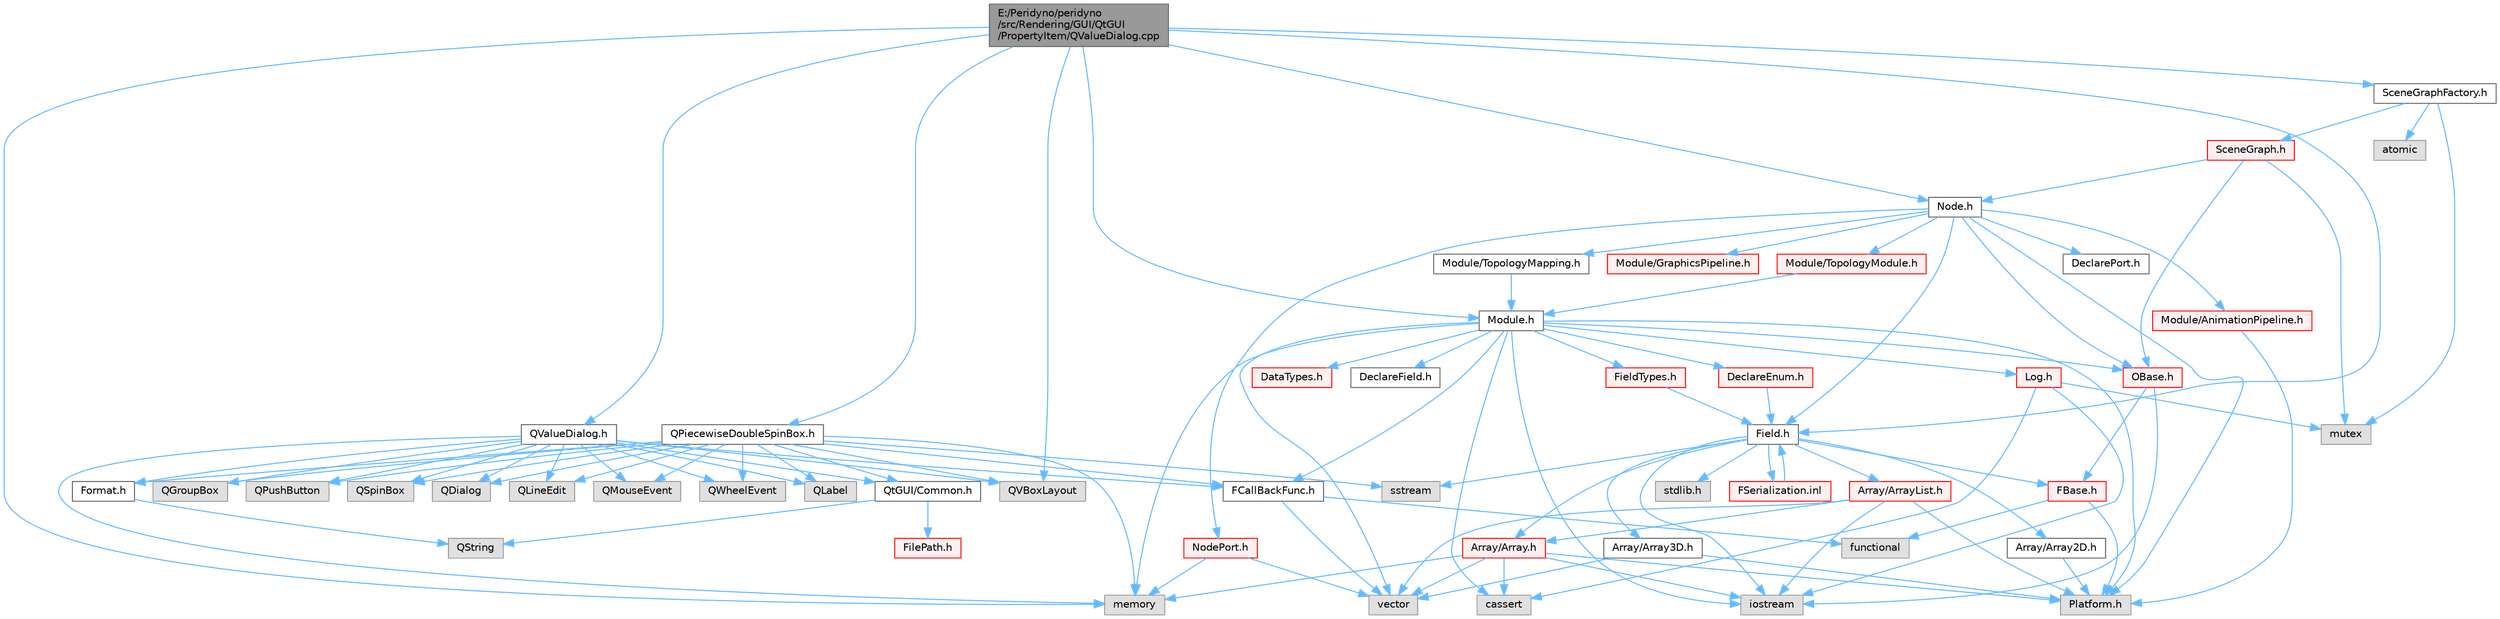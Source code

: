 digraph "E:/Peridyno/peridyno/src/Rendering/GUI/QtGUI/PropertyItem/QValueDialog.cpp"
{
 // LATEX_PDF_SIZE
  bgcolor="transparent";
  edge [fontname=Helvetica,fontsize=10,labelfontname=Helvetica,labelfontsize=10];
  node [fontname=Helvetica,fontsize=10,shape=box,height=0.2,width=0.4];
  Node1 [id="Node000001",label="E:/Peridyno/peridyno\l/src/Rendering/GUI/QtGUI\l/PropertyItem/QValueDialog.cpp",height=0.2,width=0.4,color="gray40", fillcolor="grey60", style="filled", fontcolor="black",tooltip=" "];
  Node1 -> Node2 [id="edge1_Node000001_Node000002",color="steelblue1",style="solid",tooltip=" "];
  Node2 [id="Node000002",label="QValueDialog.h",height=0.2,width=0.4,color="grey40", fillcolor="white", style="filled",URL="$_q_value_dialog_8h.html",tooltip=" "];
  Node2 -> Node3 [id="edge2_Node000002_Node000003",color="steelblue1",style="solid",tooltip=" "];
  Node3 [id="Node000003",label="QGroupBox",height=0.2,width=0.4,color="grey60", fillcolor="#E0E0E0", style="filled",tooltip=" "];
  Node2 -> Node4 [id="edge3_Node000002_Node000004",color="steelblue1",style="solid",tooltip=" "];
  Node4 [id="Node000004",label="QPushButton",height=0.2,width=0.4,color="grey60", fillcolor="#E0E0E0", style="filled",tooltip=" "];
  Node2 -> Node5 [id="edge4_Node000002_Node000005",color="steelblue1",style="solid",tooltip=" "];
  Node5 [id="Node000005",label="QSpinBox",height=0.2,width=0.4,color="grey60", fillcolor="#E0E0E0", style="filled",tooltip=" "];
  Node2 -> Node6 [id="edge5_Node000002_Node000006",color="steelblue1",style="solid",tooltip=" "];
  Node6 [id="Node000006",label="QDialog",height=0.2,width=0.4,color="grey60", fillcolor="#E0E0E0", style="filled",tooltip=" "];
  Node2 -> Node7 [id="edge6_Node000002_Node000007",color="steelblue1",style="solid",tooltip=" "];
  Node7 [id="Node000007",label="QLineEdit",height=0.2,width=0.4,color="grey60", fillcolor="#E0E0E0", style="filled",tooltip=" "];
  Node2 -> Node8 [id="edge7_Node000002_Node000008",color="steelblue1",style="solid",tooltip=" "];
  Node8 [id="Node000008",label="QMouseEvent",height=0.2,width=0.4,color="grey60", fillcolor="#E0E0E0", style="filled",tooltip=" "];
  Node2 -> Node9 [id="edge8_Node000002_Node000009",color="steelblue1",style="solid",tooltip=" "];
  Node9 [id="Node000009",label="QWheelEvent",height=0.2,width=0.4,color="grey60", fillcolor="#E0E0E0", style="filled",tooltip=" "];
  Node2 -> Node10 [id="edge9_Node000002_Node000010",color="steelblue1",style="solid",tooltip=" "];
  Node10 [id="Node000010",label="QLabel",height=0.2,width=0.4,color="grey60", fillcolor="#E0E0E0", style="filled",tooltip=" "];
  Node2 -> Node11 [id="edge10_Node000002_Node000011",color="steelblue1",style="solid",tooltip=" "];
  Node11 [id="Node000011",label="QVBoxLayout",height=0.2,width=0.4,color="grey60", fillcolor="#E0E0E0", style="filled",tooltip=" "];
  Node2 -> Node12 [id="edge11_Node000002_Node000012",color="steelblue1",style="solid",tooltip=" "];
  Node12 [id="Node000012",label="Format.h",height=0.2,width=0.4,color="grey40", fillcolor="white", style="filled",URL="$_format_8h.html",tooltip=" "];
  Node12 -> Node13 [id="edge12_Node000012_Node000013",color="steelblue1",style="solid",tooltip=" "];
  Node13 [id="Node000013",label="QString",height=0.2,width=0.4,color="grey60", fillcolor="#E0E0E0", style="filled",tooltip=" "];
  Node2 -> Node14 [id="edge13_Node000002_Node000014",color="steelblue1",style="solid",tooltip=" "];
  Node14 [id="Node000014",label="FCallBackFunc.h",height=0.2,width=0.4,color="grey40", fillcolor="white", style="filled",URL="$_f_callback_func_8h.html",tooltip=" "];
  Node14 -> Node15 [id="edge14_Node000014_Node000015",color="steelblue1",style="solid",tooltip=" "];
  Node15 [id="Node000015",label="vector",height=0.2,width=0.4,color="grey60", fillcolor="#E0E0E0", style="filled",tooltip=" "];
  Node14 -> Node16 [id="edge15_Node000014_Node000016",color="steelblue1",style="solid",tooltip=" "];
  Node16 [id="Node000016",label="functional",height=0.2,width=0.4,color="grey60", fillcolor="#E0E0E0", style="filled",tooltip=" "];
  Node2 -> Node17 [id="edge16_Node000002_Node000017",color="steelblue1",style="solid",tooltip=" "];
  Node17 [id="Node000017",label="QtGUI/Common.h",height=0.2,width=0.4,color="grey40", fillcolor="white", style="filled",URL="$_common_8h.html",tooltip=" "];
  Node17 -> Node13 [id="edge17_Node000017_Node000013",color="steelblue1",style="solid",tooltip=" "];
  Node17 -> Node18 [id="edge18_Node000017_Node000018",color="steelblue1",style="solid",tooltip=" "];
  Node18 [id="Node000018",label="FilePath.h",height=0.2,width=0.4,color="red", fillcolor="#FFF0F0", style="filled",URL="$_file_path_8h.html",tooltip=" "];
  Node2 -> Node20 [id="edge19_Node000002_Node000020",color="steelblue1",style="solid",tooltip=" "];
  Node20 [id="Node000020",label="memory",height=0.2,width=0.4,color="grey60", fillcolor="#E0E0E0", style="filled",tooltip=" "];
  Node1 -> Node21 [id="edge20_Node000001_Node000021",color="steelblue1",style="solid",tooltip=" "];
  Node21 [id="Node000021",label="Module.h",height=0.2,width=0.4,color="grey40", fillcolor="white", style="filled",URL="$_module_8h.html",tooltip=" "];
  Node21 -> Node22 [id="edge21_Node000021_Node000022",color="steelblue1",style="solid",tooltip=" "];
  Node22 [id="Node000022",label="Platform.h",height=0.2,width=0.4,color="grey60", fillcolor="#E0E0E0", style="filled",tooltip=" "];
  Node21 -> Node20 [id="edge22_Node000021_Node000020",color="steelblue1",style="solid",tooltip=" "];
  Node21 -> Node15 [id="edge23_Node000021_Node000015",color="steelblue1",style="solid",tooltip=" "];
  Node21 -> Node23 [id="edge24_Node000021_Node000023",color="steelblue1",style="solid",tooltip=" "];
  Node23 [id="Node000023",label="cassert",height=0.2,width=0.4,color="grey60", fillcolor="#E0E0E0", style="filled",tooltip=" "];
  Node21 -> Node24 [id="edge25_Node000021_Node000024",color="steelblue1",style="solid",tooltip=" "];
  Node24 [id="Node000024",label="iostream",height=0.2,width=0.4,color="grey60", fillcolor="#E0E0E0", style="filled",tooltip=" "];
  Node21 -> Node25 [id="edge26_Node000021_Node000025",color="steelblue1",style="solid",tooltip=" "];
  Node25 [id="Node000025",label="OBase.h",height=0.2,width=0.4,color="red", fillcolor="#FFF0F0", style="filled",URL="$_o_base_8h.html",tooltip=" "];
  Node25 -> Node24 [id="edge27_Node000025_Node000024",color="steelblue1",style="solid",tooltip=" "];
  Node25 -> Node26 [id="edge28_Node000025_Node000026",color="steelblue1",style="solid",tooltip=" "];
  Node26 [id="Node000026",label="FBase.h",height=0.2,width=0.4,color="red", fillcolor="#FFF0F0", style="filled",URL="$_f_base_8h.html",tooltip=" "];
  Node26 -> Node22 [id="edge29_Node000026_Node000022",color="steelblue1",style="solid",tooltip=" "];
  Node26 -> Node16 [id="edge30_Node000026_Node000016",color="steelblue1",style="solid",tooltip=" "];
  Node21 -> Node34 [id="edge31_Node000021_Node000034",color="steelblue1",style="solid",tooltip=" "];
  Node34 [id="Node000034",label="Log.h",height=0.2,width=0.4,color="red", fillcolor="#FFF0F0", style="filled",URL="$_log_8h.html",tooltip=" "];
  Node34 -> Node35 [id="edge32_Node000034_Node000035",color="steelblue1",style="solid",tooltip=" "];
  Node35 [id="Node000035",label="mutex",height=0.2,width=0.4,color="grey60", fillcolor="#E0E0E0", style="filled",tooltip=" "];
  Node34 -> Node24 [id="edge33_Node000034_Node000024",color="steelblue1",style="solid",tooltip=" "];
  Node34 -> Node23 [id="edge34_Node000034_Node000023",color="steelblue1",style="solid",tooltip=" "];
  Node21 -> Node42 [id="edge35_Node000021_Node000042",color="steelblue1",style="solid",tooltip=" "];
  Node42 [id="Node000042",label="DataTypes.h",height=0.2,width=0.4,color="red", fillcolor="#FFF0F0", style="filled",URL="$_data_types_8h.html",tooltip=" "];
  Node21 -> Node83 [id="edge36_Node000021_Node000083",color="steelblue1",style="solid",tooltip=" "];
  Node83 [id="Node000083",label="DeclareEnum.h",height=0.2,width=0.4,color="red", fillcolor="#FFF0F0", style="filled",URL="$_declare_enum_8h.html",tooltip=" "];
  Node83 -> Node84 [id="edge37_Node000083_Node000084",color="steelblue1",style="solid",tooltip=" "];
  Node84 [id="Node000084",label="Field.h",height=0.2,width=0.4,color="grey40", fillcolor="white", style="filled",URL="$_field_8h.html",tooltip=" "];
  Node84 -> Node24 [id="edge38_Node000084_Node000024",color="steelblue1",style="solid",tooltip=" "];
  Node84 -> Node85 [id="edge39_Node000084_Node000085",color="steelblue1",style="solid",tooltip=" "];
  Node85 [id="Node000085",label="stdlib.h",height=0.2,width=0.4,color="grey60", fillcolor="#E0E0E0", style="filled",tooltip=" "];
  Node84 -> Node86 [id="edge40_Node000084_Node000086",color="steelblue1",style="solid",tooltip=" "];
  Node86 [id="Node000086",label="sstream",height=0.2,width=0.4,color="grey60", fillcolor="#E0E0E0", style="filled",tooltip=" "];
  Node84 -> Node26 [id="edge41_Node000084_Node000026",color="steelblue1",style="solid",tooltip=" "];
  Node84 -> Node87 [id="edge42_Node000084_Node000087",color="steelblue1",style="solid",tooltip=" "];
  Node87 [id="Node000087",label="Array/Array.h",height=0.2,width=0.4,color="red", fillcolor="#FFF0F0", style="filled",URL="$_array_8h.html",tooltip=" "];
  Node87 -> Node22 [id="edge43_Node000087_Node000022",color="steelblue1",style="solid",tooltip=" "];
  Node87 -> Node23 [id="edge44_Node000087_Node000023",color="steelblue1",style="solid",tooltip=" "];
  Node87 -> Node15 [id="edge45_Node000087_Node000015",color="steelblue1",style="solid",tooltip=" "];
  Node87 -> Node24 [id="edge46_Node000087_Node000024",color="steelblue1",style="solid",tooltip=" "];
  Node87 -> Node20 [id="edge47_Node000087_Node000020",color="steelblue1",style="solid",tooltip=" "];
  Node84 -> Node88 [id="edge48_Node000084_Node000088",color="steelblue1",style="solid",tooltip=" "];
  Node88 [id="Node000088",label="Array/Array2D.h",height=0.2,width=0.4,color="grey40", fillcolor="white", style="filled",URL="$_array2_d_8h.html",tooltip=" "];
  Node88 -> Node22 [id="edge49_Node000088_Node000022",color="steelblue1",style="solid",tooltip=" "];
  Node84 -> Node89 [id="edge50_Node000084_Node000089",color="steelblue1",style="solid",tooltip=" "];
  Node89 [id="Node000089",label="Array/Array3D.h",height=0.2,width=0.4,color="grey40", fillcolor="white", style="filled",URL="$_array3_d_8h.html",tooltip=" "];
  Node89 -> Node22 [id="edge51_Node000089_Node000022",color="steelblue1",style="solid",tooltip=" "];
  Node89 -> Node15 [id="edge52_Node000089_Node000015",color="steelblue1",style="solid",tooltip=" "];
  Node84 -> Node90 [id="edge53_Node000084_Node000090",color="steelblue1",style="solid",tooltip=" "];
  Node90 [id="Node000090",label="Array/ArrayList.h",height=0.2,width=0.4,color="red", fillcolor="#FFF0F0", style="filled",URL="$_array_list_8h.html",tooltip=" "];
  Node90 -> Node15 [id="edge54_Node000090_Node000015",color="steelblue1",style="solid",tooltip=" "];
  Node90 -> Node24 [id="edge55_Node000090_Node000024",color="steelblue1",style="solid",tooltip=" "];
  Node90 -> Node22 [id="edge56_Node000090_Node000022",color="steelblue1",style="solid",tooltip=" "];
  Node90 -> Node87 [id="edge57_Node000090_Node000087",color="steelblue1",style="solid",tooltip=" "];
  Node84 -> Node96 [id="edge58_Node000084_Node000096",color="steelblue1",style="solid",tooltip=" "];
  Node96 [id="Node000096",label="FSerialization.inl",height=0.2,width=0.4,color="red", fillcolor="#FFF0F0", style="filled",URL="$_f_serialization_8inl.html",tooltip=" "];
  Node96 -> Node84 [id="edge59_Node000096_Node000084",color="steelblue1",style="solid",tooltip=" "];
  Node21 -> Node100 [id="edge60_Node000021_Node000100",color="steelblue1",style="solid",tooltip=" "];
  Node100 [id="Node000100",label="DeclareField.h",height=0.2,width=0.4,color="grey40", fillcolor="white", style="filled",URL="$_declare_field_8h.html",tooltip=" "];
  Node21 -> Node14 [id="edge61_Node000021_Node000014",color="steelblue1",style="solid",tooltip=" "];
  Node21 -> Node101 [id="edge62_Node000021_Node000101",color="steelblue1",style="solid",tooltip=" "];
  Node101 [id="Node000101",label="FieldTypes.h",height=0.2,width=0.4,color="red", fillcolor="#FFF0F0", style="filled",URL="$_field_types_8h.html",tooltip=" "];
  Node101 -> Node84 [id="edge63_Node000101_Node000084",color="steelblue1",style="solid",tooltip=" "];
  Node1 -> Node103 [id="edge64_Node000001_Node000103",color="steelblue1",style="solid",tooltip=" "];
  Node103 [id="Node000103",label="Node.h",height=0.2,width=0.4,color="grey40", fillcolor="white", style="filled",URL="$_node_8h.html",tooltip=" "];
  Node103 -> Node25 [id="edge65_Node000103_Node000025",color="steelblue1",style="solid",tooltip=" "];
  Node103 -> Node84 [id="edge66_Node000103_Node000084",color="steelblue1",style="solid",tooltip=" "];
  Node103 -> Node22 [id="edge67_Node000103_Node000022",color="steelblue1",style="solid",tooltip=" "];
  Node103 -> Node104 [id="edge68_Node000103_Node000104",color="steelblue1",style="solid",tooltip=" "];
  Node104 [id="Node000104",label="DeclarePort.h",height=0.2,width=0.4,color="grey40", fillcolor="white", style="filled",URL="$_declare_port_8h.html",tooltip=" "];
  Node103 -> Node105 [id="edge69_Node000103_Node000105",color="steelblue1",style="solid",tooltip=" "];
  Node105 [id="Node000105",label="NodePort.h",height=0.2,width=0.4,color="red", fillcolor="#FFF0F0", style="filled",URL="$_node_port_8h.html",tooltip=" "];
  Node105 -> Node15 [id="edge70_Node000105_Node000015",color="steelblue1",style="solid",tooltip=" "];
  Node105 -> Node20 [id="edge71_Node000105_Node000020",color="steelblue1",style="solid",tooltip=" "];
  Node103 -> Node106 [id="edge72_Node000103_Node000106",color="steelblue1",style="solid",tooltip=" "];
  Node106 [id="Node000106",label="Module/TopologyModule.h",height=0.2,width=0.4,color="red", fillcolor="#FFF0F0", style="filled",URL="$_topology_module_8h.html",tooltip=" "];
  Node106 -> Node21 [id="edge73_Node000106_Node000021",color="steelblue1",style="solid",tooltip=" "];
  Node103 -> Node107 [id="edge74_Node000103_Node000107",color="steelblue1",style="solid",tooltip=" "];
  Node107 [id="Node000107",label="Module/TopologyMapping.h",height=0.2,width=0.4,color="grey40", fillcolor="white", style="filled",URL="$_topology_mapping_8h.html",tooltip=" "];
  Node107 -> Node21 [id="edge75_Node000107_Node000021",color="steelblue1",style="solid",tooltip=" "];
  Node103 -> Node108 [id="edge76_Node000103_Node000108",color="steelblue1",style="solid",tooltip=" "];
  Node108 [id="Node000108",label="Module/AnimationPipeline.h",height=0.2,width=0.4,color="red", fillcolor="#FFF0F0", style="filled",URL="$_animation_pipeline_8h.html",tooltip=" "];
  Node108 -> Node22 [id="edge77_Node000108_Node000022",color="steelblue1",style="solid",tooltip=" "];
  Node103 -> Node110 [id="edge78_Node000103_Node000110",color="steelblue1",style="solid",tooltip=" "];
  Node110 [id="Node000110",label="Module/GraphicsPipeline.h",height=0.2,width=0.4,color="red", fillcolor="#FFF0F0", style="filled",URL="$_graphics_pipeline_8h.html",tooltip=" "];
  Node1 -> Node84 [id="edge79_Node000001_Node000084",color="steelblue1",style="solid",tooltip=" "];
  Node1 -> Node111 [id="edge80_Node000001_Node000111",color="steelblue1",style="solid",tooltip=" "];
  Node111 [id="Node000111",label="SceneGraphFactory.h",height=0.2,width=0.4,color="grey40", fillcolor="white", style="filled",URL="$_scene_graph_factory_8h.html",tooltip=" "];
  Node111 -> Node32 [id="edge81_Node000111_Node000032",color="steelblue1",style="solid",tooltip=" "];
  Node32 [id="Node000032",label="atomic",height=0.2,width=0.4,color="grey60", fillcolor="#E0E0E0", style="filled",tooltip=" "];
  Node111 -> Node35 [id="edge82_Node000111_Node000035",color="steelblue1",style="solid",tooltip=" "];
  Node111 -> Node112 [id="edge83_Node000111_Node000112",color="steelblue1",style="solid",tooltip=" "];
  Node112 [id="Node000112",label="SceneGraph.h",height=0.2,width=0.4,color="red", fillcolor="#FFF0F0", style="filled",URL="$_scene_graph_8h.html",tooltip=" "];
  Node112 -> Node25 [id="edge84_Node000112_Node000025",color="steelblue1",style="solid",tooltip=" "];
  Node112 -> Node103 [id="edge85_Node000112_Node000103",color="steelblue1",style="solid",tooltip=" "];
  Node112 -> Node35 [id="edge86_Node000112_Node000035",color="steelblue1",style="solid",tooltip=" "];
  Node1 -> Node11 [id="edge87_Node000001_Node000011",color="steelblue1",style="solid",tooltip=" "];
  Node1 -> Node20 [id="edge88_Node000001_Node000020",color="steelblue1",style="solid",tooltip=" "];
  Node1 -> Node122 [id="edge89_Node000001_Node000122",color="steelblue1",style="solid",tooltip=" "];
  Node122 [id="Node000122",label="QPiecewiseDoubleSpinBox.h",height=0.2,width=0.4,color="grey40", fillcolor="white", style="filled",URL="$_q_piecewise_double_spin_box_8h.html",tooltip=" "];
  Node122 -> Node3 [id="edge90_Node000122_Node000003",color="steelblue1",style="solid",tooltip=" "];
  Node122 -> Node4 [id="edge91_Node000122_Node000004",color="steelblue1",style="solid",tooltip=" "];
  Node122 -> Node5 [id="edge92_Node000122_Node000005",color="steelblue1",style="solid",tooltip=" "];
  Node122 -> Node6 [id="edge93_Node000122_Node000006",color="steelblue1",style="solid",tooltip=" "];
  Node122 -> Node7 [id="edge94_Node000122_Node000007",color="steelblue1",style="solid",tooltip=" "];
  Node122 -> Node8 [id="edge95_Node000122_Node000008",color="steelblue1",style="solid",tooltip=" "];
  Node122 -> Node9 [id="edge96_Node000122_Node000009",color="steelblue1",style="solid",tooltip=" "];
  Node122 -> Node10 [id="edge97_Node000122_Node000010",color="steelblue1",style="solid",tooltip=" "];
  Node122 -> Node11 [id="edge98_Node000122_Node000011",color="steelblue1",style="solid",tooltip=" "];
  Node122 -> Node12 [id="edge99_Node000122_Node000012",color="steelblue1",style="solid",tooltip=" "];
  Node122 -> Node14 [id="edge100_Node000122_Node000014",color="steelblue1",style="solid",tooltip=" "];
  Node122 -> Node17 [id="edge101_Node000122_Node000017",color="steelblue1",style="solid",tooltip=" "];
  Node122 -> Node20 [id="edge102_Node000122_Node000020",color="steelblue1",style="solid",tooltip=" "];
  Node122 -> Node86 [id="edge103_Node000122_Node000086",color="steelblue1",style="solid",tooltip=" "];
}
